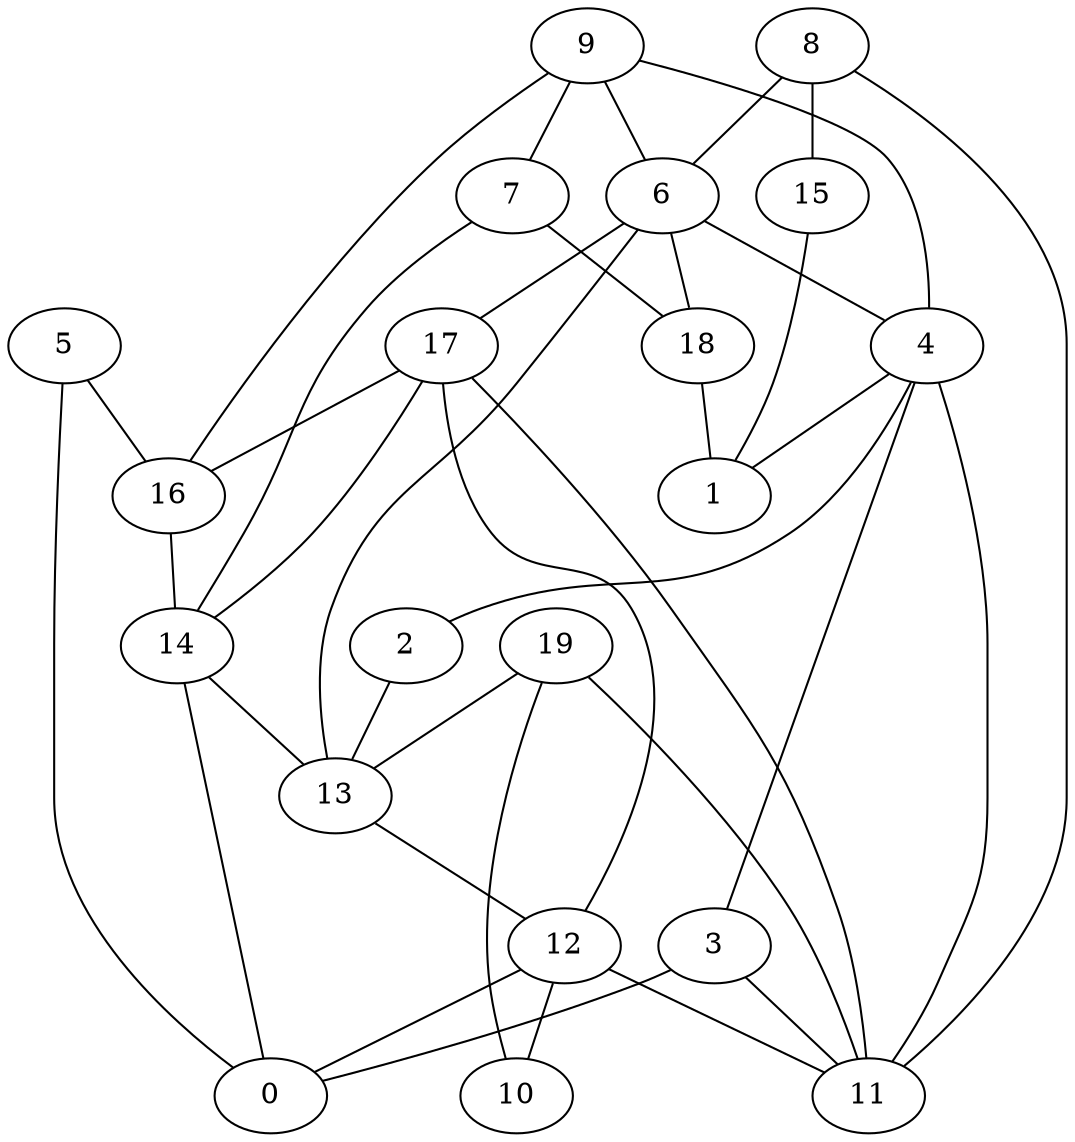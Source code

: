 digraph GG_graph {

subgraph G_graph {
edge [color = black]
"5" -> "16" [dir = none]
"5" -> "0" [dir = none]
"6" -> "13" [dir = none]
"6" -> "4" [dir = none]
"6" -> "18" [dir = none]
"6" -> "17" [dir = none]
"19" -> "10" [dir = none]
"19" -> "13" [dir = none]
"19" -> "11" [dir = none]
"8" -> "6" [dir = none]
"8" -> "11" [dir = none]
"8" -> "15" [dir = none]
"9" -> "16" [dir = none]
"9" -> "4" [dir = none]
"9" -> "7" [dir = none]
"9" -> "6" [dir = none]
"18" -> "1" [dir = none]
"16" -> "14" [dir = none]
"3" -> "0" [dir = none]
"3" -> "11" [dir = none]
"14" -> "0" [dir = none]
"14" -> "13" [dir = none]
"15" -> "1" [dir = none]
"13" -> "12" [dir = none]
"2" -> "13" [dir = none]
"4" -> "3" [dir = none]
"4" -> "1" [dir = none]
"4" -> "11" [dir = none]
"4" -> "2" [dir = none]
"12" -> "11" [dir = none]
"12" -> "0" [dir = none]
"12" -> "10" [dir = none]
"7" -> "14" [dir = none]
"7" -> "18" [dir = none]
"17" -> "11" [dir = none]
"17" -> "16" [dir = none]
"17" -> "14" [dir = none]
"17" -> "12" [dir = none]
}

}
